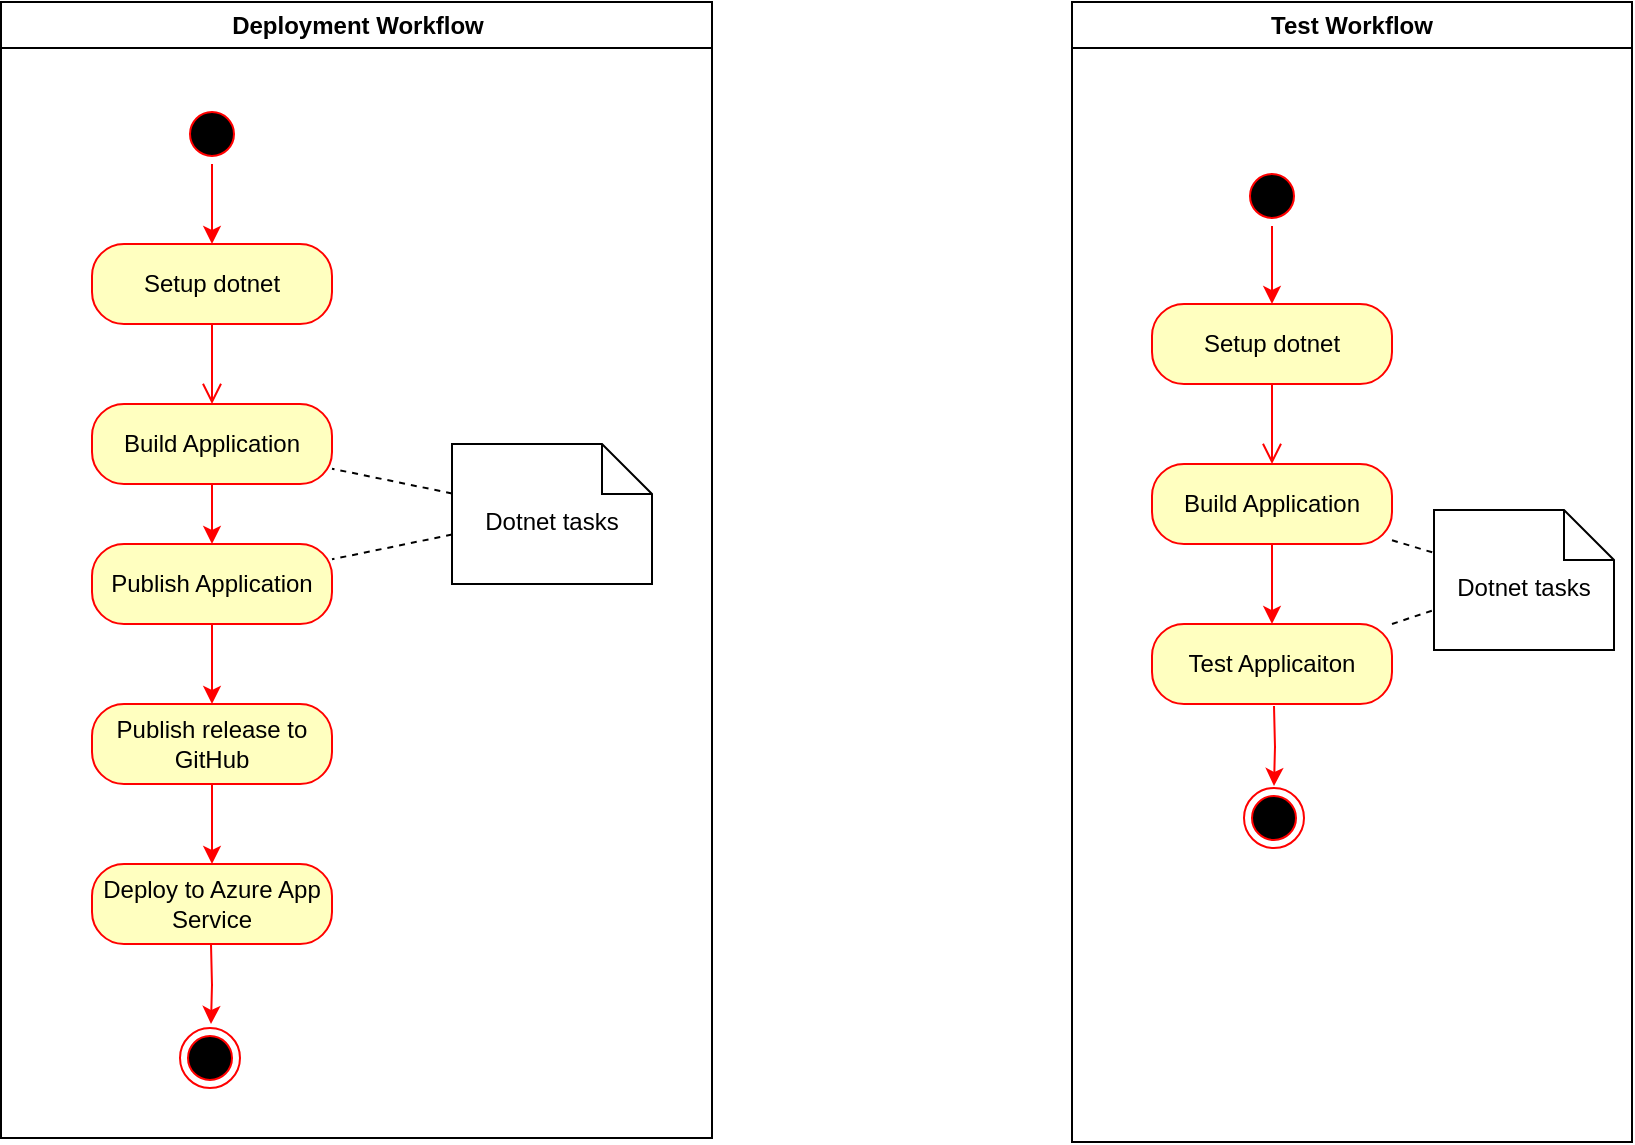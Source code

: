 <mxfile version="22.1.2" type="device">
  <diagram name="Page-1" id="e7e014a7-5840-1c2e-5031-d8a46d1fe8dd">
    <mxGraphModel dx="1036" dy="606" grid="1" gridSize="10" guides="1" tooltips="1" connect="1" arrows="1" fold="1" page="1" pageScale="1" pageWidth="1169" pageHeight="826" background="none" math="0" shadow="0">
      <root>
        <mxCell id="0" />
        <mxCell id="1" parent="0" />
        <mxCell id="2" value="Deployment Workflow" style="swimlane;whiteSpace=wrap" parent="1" vertex="1">
          <mxGeometry x="164.5" y="129" width="355.5" height="568" as="geometry" />
        </mxCell>
        <mxCell id="MHm179DWreYHlqSRU-fq-42" value="Setup dotnet" style="rounded=1;whiteSpace=wrap;html=1;arcSize=40;fontColor=#000000;fillColor=#ffffc0;strokeColor=#ff0000;" parent="2" vertex="1">
          <mxGeometry x="45.5" y="121" width="120" height="40" as="geometry" />
        </mxCell>
        <mxCell id="MHm179DWreYHlqSRU-fq-43" value="" style="edgeStyle=orthogonalEdgeStyle;html=1;verticalAlign=bottom;endArrow=open;endSize=8;strokeColor=#ff0000;rounded=0;" parent="2" source="MHm179DWreYHlqSRU-fq-42" target="MHm179DWreYHlqSRU-fq-45" edge="1">
          <mxGeometry relative="1" as="geometry">
            <mxPoint x="105.5" y="241" as="targetPoint" />
          </mxGeometry>
        </mxCell>
        <mxCell id="jF7VHnY57FPTMTN_mjNJ-4" style="edgeStyle=orthogonalEdgeStyle;rounded=0;orthogonalLoop=1;jettySize=auto;html=1;strokeColor=#FF0000;" parent="2" source="MHm179DWreYHlqSRU-fq-45" target="MHm179DWreYHlqSRU-fq-47" edge="1">
          <mxGeometry relative="1" as="geometry" />
        </mxCell>
        <mxCell id="MHm179DWreYHlqSRU-fq-45" value="Build Application" style="rounded=1;whiteSpace=wrap;html=1;arcSize=40;fontColor=#000000;fillColor=#ffffc0;strokeColor=#ff0000;" parent="2" vertex="1">
          <mxGeometry x="45.5" y="201" width="120" height="40" as="geometry" />
        </mxCell>
        <mxCell id="MHm179DWreYHlqSRU-fq-47" value="Publish Application" style="rounded=1;whiteSpace=wrap;html=1;arcSize=40;fontColor=#000000;fillColor=#ffffc0;strokeColor=#ff0000;" parent="2" vertex="1">
          <mxGeometry x="45.5" y="271" width="120" height="40" as="geometry" />
        </mxCell>
        <mxCell id="MHm179DWreYHlqSRU-fq-50" value="Dotnet tasks" style="shape=note2;boundedLbl=1;whiteSpace=wrap;html=1;size=25;verticalAlign=top;align=center;" parent="2" vertex="1">
          <mxGeometry x="225.5" y="221" width="100" height="70" as="geometry" />
        </mxCell>
        <mxCell id="MHm179DWreYHlqSRU-fq-52" value="Publish release to GitHub" style="rounded=1;whiteSpace=wrap;html=1;arcSize=40;fontColor=#000000;fillColor=#ffffc0;strokeColor=#ff0000;" parent="2" vertex="1">
          <mxGeometry x="45.5" y="351" width="120" height="40" as="geometry" />
        </mxCell>
        <mxCell id="MHm179DWreYHlqSRU-fq-46" value="" style="edgeStyle=orthogonalEdgeStyle;rounded=0;orthogonalLoop=1;jettySize=auto;html=1;strokeColor=#FF0000;" parent="2" source="MHm179DWreYHlqSRU-fq-47" target="MHm179DWreYHlqSRU-fq-52" edge="1">
          <mxGeometry relative="1" as="geometry" />
        </mxCell>
        <mxCell id="MHm179DWreYHlqSRU-fq-53" value="Deploy to Azure App Service" style="rounded=1;whiteSpace=wrap;html=1;arcSize=40;fontColor=#000000;fillColor=#ffffc0;strokeColor=#ff0000;" parent="2" vertex="1">
          <mxGeometry x="45.5" y="431" width="120" height="40" as="geometry" />
        </mxCell>
        <mxCell id="MHm179DWreYHlqSRU-fq-51" value="" style="edgeStyle=orthogonalEdgeStyle;rounded=0;orthogonalLoop=1;jettySize=auto;html=1;strokeColor=#FF0000;" parent="2" source="MHm179DWreYHlqSRU-fq-52" target="MHm179DWreYHlqSRU-fq-53" edge="1">
          <mxGeometry relative="1" as="geometry" />
        </mxCell>
        <mxCell id="MHm179DWreYHlqSRU-fq-63" value="" style="endArrow=none;dashed=1;html=1;rounded=0;" parent="2" source="MHm179DWreYHlqSRU-fq-50" target="MHm179DWreYHlqSRU-fq-45" edge="1">
          <mxGeometry width="50" height="50" relative="1" as="geometry">
            <mxPoint x="375.5" y="171" as="sourcePoint" />
            <mxPoint x="425.5" y="121" as="targetPoint" />
          </mxGeometry>
        </mxCell>
        <mxCell id="MHm179DWreYHlqSRU-fq-66" value="" style="endArrow=none;dashed=1;html=1;rounded=0;" parent="2" source="MHm179DWreYHlqSRU-fq-50" target="MHm179DWreYHlqSRU-fq-47" edge="1">
          <mxGeometry width="50" height="50" relative="1" as="geometry">
            <mxPoint x="375.5" y="171" as="sourcePoint" />
            <mxPoint x="425.5" y="121" as="targetPoint" />
          </mxGeometry>
        </mxCell>
        <mxCell id="jF7VHnY57FPTMTN_mjNJ-3" style="edgeStyle=orthogonalEdgeStyle;rounded=0;orthogonalLoop=1;jettySize=auto;html=1;strokeColor=#FF0000;" parent="2" source="MHm179DWreYHlqSRU-fq-67" target="MHm179DWreYHlqSRU-fq-42" edge="1">
          <mxGeometry relative="1" as="geometry" />
        </mxCell>
        <mxCell id="MHm179DWreYHlqSRU-fq-67" value="" style="ellipse;html=1;shape=startState;fillColor=#000000;strokeColor=#ff0000;" parent="2" vertex="1">
          <mxGeometry x="90.5" y="51" width="30" height="30" as="geometry" />
        </mxCell>
        <mxCell id="7Relufu7wezhDOTghvK8-4" value="" style="ellipse;html=1;shape=endState;fillColor=#000000;strokeColor=#ff0000;" vertex="1" parent="2">
          <mxGeometry x="89.5" y="513" width="30" height="30" as="geometry" />
        </mxCell>
        <mxCell id="7Relufu7wezhDOTghvK8-9" value="" style="edgeStyle=orthogonalEdgeStyle;rounded=0;orthogonalLoop=1;jettySize=auto;html=1;strokeColor=#FF0000;" edge="1" parent="2">
          <mxGeometry relative="1" as="geometry">
            <mxPoint x="105" y="471" as="sourcePoint" />
            <mxPoint x="105" y="511" as="targetPoint" />
          </mxGeometry>
        </mxCell>
        <mxCell id="3" value="Test Workflow" style="swimlane;whiteSpace=wrap;fillColor=default;" parent="1" vertex="1">
          <mxGeometry x="700" y="129" width="280" height="570" as="geometry">
            <mxRectangle x="710" y="127" width="90" height="30" as="alternateBounds" />
          </mxGeometry>
        </mxCell>
        <mxCell id="MHm179DWreYHlqSRU-fq-69" value="Setup dotnet" style="rounded=1;whiteSpace=wrap;html=1;arcSize=40;fontColor=#000000;fillColor=#ffffc0;strokeColor=#ff0000;" parent="3" vertex="1">
          <mxGeometry x="40" y="151" width="120" height="40" as="geometry" />
        </mxCell>
        <mxCell id="MHm179DWreYHlqSRU-fq-70" value="" style="edgeStyle=orthogonalEdgeStyle;html=1;verticalAlign=bottom;endArrow=open;endSize=8;strokeColor=#ff0000;rounded=0;" parent="3" source="MHm179DWreYHlqSRU-fq-69" target="MHm179DWreYHlqSRU-fq-71" edge="1">
          <mxGeometry relative="1" as="geometry">
            <mxPoint x="100" y="271" as="targetPoint" />
          </mxGeometry>
        </mxCell>
        <mxCell id="MHm179DWreYHlqSRU-fq-75" value="" style="edgeStyle=orthogonalEdgeStyle;rounded=0;orthogonalLoop=1;jettySize=auto;html=1;strokeColor=#FF0000;" parent="3" source="MHm179DWreYHlqSRU-fq-71" target="MHm179DWreYHlqSRU-fq-74" edge="1">
          <mxGeometry relative="1" as="geometry" />
        </mxCell>
        <mxCell id="MHm179DWreYHlqSRU-fq-71" value="Build Application" style="rounded=1;whiteSpace=wrap;html=1;arcSize=40;fontColor=#000000;fillColor=#ffffc0;strokeColor=#ff0000;" parent="3" vertex="1">
          <mxGeometry x="40" y="231" width="120" height="40" as="geometry" />
        </mxCell>
        <mxCell id="jF7VHnY57FPTMTN_mjNJ-5" style="edgeStyle=orthogonalEdgeStyle;rounded=0;orthogonalLoop=1;jettySize=auto;html=1;strokeColor=#FF0000;" parent="3" source="MHm179DWreYHlqSRU-fq-72" target="MHm179DWreYHlqSRU-fq-69" edge="1">
          <mxGeometry relative="1" as="geometry" />
        </mxCell>
        <mxCell id="MHm179DWreYHlqSRU-fq-72" value="" style="ellipse;html=1;shape=startState;fillColor=#000000;strokeColor=#ff0000;" parent="3" vertex="1">
          <mxGeometry x="85" y="82" width="30" height="30" as="geometry" />
        </mxCell>
        <mxCell id="MHm179DWreYHlqSRU-fq-74" value="Test Applicaiton" style="rounded=1;whiteSpace=wrap;html=1;arcSize=40;fontColor=#000000;fillColor=#ffffc0;strokeColor=#ff0000;" parent="3" vertex="1">
          <mxGeometry x="40" y="311" width="120" height="40" as="geometry" />
        </mxCell>
        <mxCell id="IN3hqHfIdHLlUDHEwZYU-3" value="Dotnet tasks" style="shape=note2;boundedLbl=1;whiteSpace=wrap;html=1;size=25;verticalAlign=top;align=center;" parent="3" vertex="1">
          <mxGeometry x="181" y="254" width="90" height="70" as="geometry" />
        </mxCell>
        <mxCell id="IN3hqHfIdHLlUDHEwZYU-5" value="" style="endArrow=none;dashed=1;html=1;rounded=0;" parent="3" source="MHm179DWreYHlqSRU-fq-71" target="IN3hqHfIdHLlUDHEwZYU-3" edge="1">
          <mxGeometry width="50" height="50" relative="1" as="geometry">
            <mxPoint x="-140" y="261" as="sourcePoint" />
            <mxPoint x="-90" y="211" as="targetPoint" />
          </mxGeometry>
        </mxCell>
        <mxCell id="IN3hqHfIdHLlUDHEwZYU-6" value="" style="endArrow=none;dashed=1;html=1;rounded=0;" parent="3" source="MHm179DWreYHlqSRU-fq-74" target="IN3hqHfIdHLlUDHEwZYU-3" edge="1">
          <mxGeometry width="50" height="50" relative="1" as="geometry">
            <mxPoint x="-140" y="261" as="sourcePoint" />
            <mxPoint x="-90" y="211" as="targetPoint" />
          </mxGeometry>
        </mxCell>
        <mxCell id="7Relufu7wezhDOTghvK8-3" value="" style="ellipse;html=1;shape=endState;fillColor=#000000;strokeColor=#ff0000;" vertex="1" parent="3">
          <mxGeometry x="86" y="393" width="30" height="30" as="geometry" />
        </mxCell>
        <mxCell id="7Relufu7wezhDOTghvK8-5" value="" style="edgeStyle=orthogonalEdgeStyle;rounded=0;orthogonalLoop=1;jettySize=auto;html=1;strokeColor=#FF0000;" edge="1" parent="1">
          <mxGeometry relative="1" as="geometry">
            <mxPoint x="801" y="481" as="sourcePoint" />
            <mxPoint x="801" y="521" as="targetPoint" />
          </mxGeometry>
        </mxCell>
      </root>
    </mxGraphModel>
  </diagram>
</mxfile>
